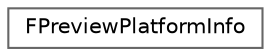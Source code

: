 digraph "Graphical Class Hierarchy"
{
 // INTERACTIVE_SVG=YES
 // LATEX_PDF_SIZE
  bgcolor="transparent";
  edge [fontname=Helvetica,fontsize=10,labelfontname=Helvetica,labelfontsize=10];
  node [fontname=Helvetica,fontsize=10,shape=box,height=0.2,width=0.4];
  rankdir="LR";
  Node0 [id="Node000000",label="FPreviewPlatformInfo",height=0.2,width=0.4,color="grey40", fillcolor="white", style="filled",URL="$dd/d21/structFPreviewPlatformInfo.html",tooltip=" "];
}

